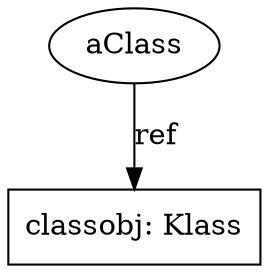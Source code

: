 digraph G {
    overlap=false;

    name3412672 [label="aClass", shape="ellipse"];
    classobj3398224 [label="classobj: Klass", shape="box"];

    name3412672 -> classobj3398224 [label="ref"];

}
